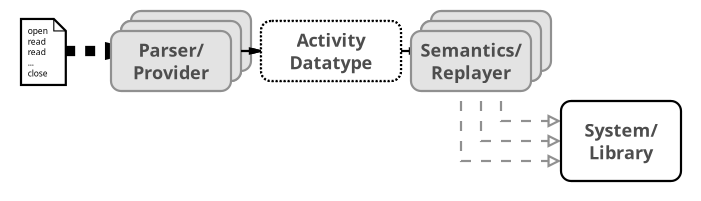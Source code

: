 <?xml version="1.0" encoding="UTF-8"?>
<dia:diagram xmlns:dia="http://www.lysator.liu.se/~alla/dia/">
  <dia:layer name="bg" visible="true">
    <dia:object type="Standard - Box" version="0" id="O0">
      <dia:attribute name="obj_pos">
        <dia:point val="-3,-72"/>
      </dia:attribute>
      <dia:attribute name="obj_bb">
        <dia:rectangle val="-3,-72;32,-62"/>
      </dia:attribute>
      <dia:attribute name="elem_corner">
        <dia:point val="-3,-72"/>
      </dia:attribute>
      <dia:attribute name="elem_width">
        <dia:real val="35"/>
      </dia:attribute>
      <dia:attribute name="elem_height">
        <dia:real val="10"/>
      </dia:attribute>
      <dia:attribute name="border_width">
        <dia:real val="0"/>
      </dia:attribute>
      <dia:attribute name="border_color">
        <dia:color val="#ffffff"/>
      </dia:attribute>
      <dia:attribute name="show_background">
        <dia:boolean val="true"/>
      </dia:attribute>
    </dia:object>
  </dia:layer>
  <dia:layer name="feign core" visible="true" active="true">
    <dia:object type="Standard - Line" version="0" id="O1">
      <dia:attribute name="obj_pos">
        <dia:point val="17,-69.5"/>
      </dia:attribute>
      <dia:attribute name="obj_bb">
        <dia:rectangle val="16.945,-69.695;18.227,-69.305"/>
      </dia:attribute>
      <dia:attribute name="conn_endpoints">
        <dia:point val="17,-69.5"/>
        <dia:point val="18,-69.5"/>
      </dia:attribute>
      <dia:attribute name="numcp">
        <dia:int val="1"/>
      </dia:attribute>
      <dia:attribute name="line_width">
        <dia:real val="0.11"/>
      </dia:attribute>
      <dia:attribute name="end_arrow">
        <dia:enum val="3"/>
      </dia:attribute>
      <dia:attribute name="end_arrow_length">
        <dia:real val="0.5"/>
      </dia:attribute>
      <dia:attribute name="end_arrow_width">
        <dia:real val="0.25"/>
      </dia:attribute>
    </dia:object>
    <dia:object type="Standard - PolyLine" version="0" id="O2">
      <dia:attribute name="obj_pos">
        <dia:point val="22,-68"/>
      </dia:attribute>
      <dia:attribute name="obj_bb">
        <dia:rectangle val="21.945,-68.055;25.123,-65.661"/>
      </dia:attribute>
      <dia:attribute name="poly_points">
        <dia:point val="22,-68"/>
        <dia:point val="22,-66"/>
        <dia:point val="25,-66"/>
      </dia:attribute>
      <dia:attribute name="line_color">
        <dia:color val="#909090"/>
      </dia:attribute>
      <dia:attribute name="line_width">
        <dia:real val="0.11"/>
      </dia:attribute>
      <dia:attribute name="line_style">
        <dia:enum val="1"/>
      </dia:attribute>
      <dia:attribute name="dashlength">
        <dia:real val="0.5"/>
      </dia:attribute>
      <dia:attribute name="end_arrow">
        <dia:enum val="12"/>
      </dia:attribute>
      <dia:attribute name="end_arrow_length">
        <dia:real val="0.5"/>
      </dia:attribute>
      <dia:attribute name="end_arrow_width">
        <dia:real val="0.5"/>
      </dia:attribute>
    </dia:object>
    <dia:object type="Standard - PolyLine" version="0" id="O3">
      <dia:attribute name="obj_pos">
        <dia:point val="21,-68"/>
      </dia:attribute>
      <dia:attribute name="obj_bb">
        <dia:rectangle val="20.945,-68.055;25.123,-64.661"/>
      </dia:attribute>
      <dia:attribute name="poly_points">
        <dia:point val="21,-68"/>
        <dia:point val="21,-65"/>
        <dia:point val="25,-65"/>
      </dia:attribute>
      <dia:attribute name="line_color">
        <dia:color val="#909090"/>
      </dia:attribute>
      <dia:attribute name="line_width">
        <dia:real val="0.11"/>
      </dia:attribute>
      <dia:attribute name="line_style">
        <dia:enum val="1"/>
      </dia:attribute>
      <dia:attribute name="dashlength">
        <dia:real val="0.5"/>
      </dia:attribute>
      <dia:attribute name="end_arrow">
        <dia:enum val="12"/>
      </dia:attribute>
      <dia:attribute name="end_arrow_length">
        <dia:real val="0.5"/>
      </dia:attribute>
      <dia:attribute name="end_arrow_width">
        <dia:real val="0.5"/>
      </dia:attribute>
      <dia:connections>
        <dia:connection handle="0" to="O5" connection="6"/>
        <dia:connection handle="2" to="O10" connection="3"/>
      </dia:connections>
    </dia:object>
    <dia:object type="Standard - PolyLine" version="0" id="O4">
      <dia:attribute name="obj_pos">
        <dia:point val="20,-68"/>
      </dia:attribute>
      <dia:attribute name="obj_bb">
        <dia:rectangle val="19.945,-68.055;25.123,-63.661"/>
      </dia:attribute>
      <dia:attribute name="poly_points">
        <dia:point val="20,-68"/>
        <dia:point val="20,-64"/>
        <dia:point val="25,-64"/>
      </dia:attribute>
      <dia:attribute name="line_color">
        <dia:color val="#909090"/>
      </dia:attribute>
      <dia:attribute name="line_width">
        <dia:real val="0.11"/>
      </dia:attribute>
      <dia:attribute name="line_style">
        <dia:enum val="1"/>
      </dia:attribute>
      <dia:attribute name="dashlength">
        <dia:real val="0.5"/>
      </dia:attribute>
      <dia:attribute name="end_arrow">
        <dia:enum val="12"/>
      </dia:attribute>
      <dia:attribute name="end_arrow_length">
        <dia:real val="0.5"/>
      </dia:attribute>
      <dia:attribute name="end_arrow_width">
        <dia:real val="0.5"/>
      </dia:attribute>
    </dia:object>
    <dia:object type="Standard - Box" version="0" id="O5">
      <dia:attribute name="obj_pos">
        <dia:point val="18,-71"/>
      </dia:attribute>
      <dia:attribute name="obj_bb">
        <dia:rectangle val="17.945,-71.055;24.055,-67.945"/>
      </dia:attribute>
      <dia:attribute name="elem_corner">
        <dia:point val="18,-71"/>
      </dia:attribute>
      <dia:attribute name="elem_width">
        <dia:real val="6"/>
      </dia:attribute>
      <dia:attribute name="elem_height">
        <dia:real val="3"/>
      </dia:attribute>
      <dia:attribute name="border_width">
        <dia:real val="0.11"/>
      </dia:attribute>
      <dia:attribute name="border_color">
        <dia:color val="#909090"/>
      </dia:attribute>
      <dia:attribute name="inner_color">
        <dia:color val="#e3e3e3"/>
      </dia:attribute>
      <dia:attribute name="show_background">
        <dia:boolean val="true"/>
      </dia:attribute>
      <dia:attribute name="corner_radius">
        <dia:real val="0.5"/>
      </dia:attribute>
    </dia:object>
    <dia:object type="Standard - Text" version="1" id="O6">
      <dia:attribute name="obj_pos">
        <dia:point val="21,-69.5"/>
      </dia:attribute>
      <dia:attribute name="obj_bb">
        <dia:rectangle val="18.2,-70.589;23.8,-68.411"/>
      </dia:attribute>
      <dia:attribute name="text">
        <dia:composite type="text">
          <dia:attribute name="string">
            <dia:string>#Semantics/
Replayer#</dia:string>
          </dia:attribute>
          <dia:attribute name="font">
            <dia:font family="sans" style="80" name="Helvetica-Bold"/>
          </dia:attribute>
          <dia:attribute name="height">
            <dia:real val="1.129"/>
          </dia:attribute>
          <dia:attribute name="pos">
            <dia:point val="21,-69.752"/>
          </dia:attribute>
          <dia:attribute name="color">
            <dia:color val="#4d4d4d"/>
          </dia:attribute>
          <dia:attribute name="alignment">
            <dia:enum val="1"/>
          </dia:attribute>
        </dia:composite>
      </dia:attribute>
      <dia:attribute name="valign">
        <dia:enum val="2"/>
      </dia:attribute>
      <dia:connections>
        <dia:connection handle="0" to="O5" connection="8"/>
      </dia:connections>
    </dia:object>
    <dia:object type="Standard - Line" version="0" id="O7">
      <dia:attribute name="obj_pos">
        <dia:point val="0.208,-69.5"/>
      </dia:attribute>
      <dia:attribute name="obj_bb">
        <dia:rectangle val="-0.047,-69.952;4.259,-69.048"/>
      </dia:attribute>
      <dia:attribute name="conn_endpoints">
        <dia:point val="0.208,-69.5"/>
        <dia:point val="3.208,-69.5"/>
      </dia:attribute>
      <dia:attribute name="numcp">
        <dia:int val="1"/>
      </dia:attribute>
      <dia:attribute name="line_width">
        <dia:real val="0.51"/>
      </dia:attribute>
      <dia:attribute name="line_style">
        <dia:enum val="1"/>
      </dia:attribute>
      <dia:attribute name="end_arrow">
        <dia:enum val="3"/>
      </dia:attribute>
      <dia:attribute name="end_arrow_length">
        <dia:real val="0.5"/>
      </dia:attribute>
      <dia:attribute name="end_arrow_width">
        <dia:real val="0.25"/>
      </dia:attribute>
      <dia:attribute name="dashlength">
        <dia:real val="0.5"/>
      </dia:attribute>
    </dia:object>
    <dia:group>
      <dia:object type="UML - Note" version="0" id="O8">
        <dia:attribute name="obj_pos">
          <dia:point val="-2,-71.103"/>
        </dia:attribute>
        <dia:attribute name="obj_bb">
          <dia:rectangle val="-2,-71.103;0.52,-67.803"/>
        </dia:attribute>
        <dia:attribute name="meta">
          <dia:composite type="dict"/>
        </dia:attribute>
        <dia:attribute name="elem_corner">
          <dia:point val="-2,-71.103"/>
        </dia:attribute>
        <dia:attribute name="elem_width">
          <dia:real val="2.52"/>
        </dia:attribute>
        <dia:attribute name="elem_height">
          <dia:real val="3.3"/>
        </dia:attribute>
        <dia:attribute name="line_width">
          <dia:real val="0.11"/>
        </dia:attribute>
        <dia:attribute name="line_colour">
          <dia:color val="#000000"/>
        </dia:attribute>
        <dia:attribute name="fill_colour">
          <dia:color val="#ffffff"/>
        </dia:attribute>
        <dia:attribute name="text">
          <dia:composite type="text">
            <dia:attribute name="string">
              <dia:string>#        

#</dia:string>
            </dia:attribute>
            <dia:attribute name="font">
              <dia:font family="sans" style="0" name="Helvetica"/>
            </dia:attribute>
            <dia:attribute name="height">
              <dia:real val="0.8"/>
            </dia:attribute>
            <dia:attribute name="pos">
              <dia:point val="-1.645,-69.853"/>
            </dia:attribute>
            <dia:attribute name="color">
              <dia:color val="#000000"/>
            </dia:attribute>
            <dia:attribute name="alignment">
              <dia:enum val="0"/>
            </dia:attribute>
          </dia:composite>
        </dia:attribute>
      </dia:object>
      <dia:object type="Standard - Text" version="1" id="O9">
        <dia:attribute name="obj_pos">
          <dia:point val="-1.665,-69.453"/>
        </dia:attribute>
        <dia:attribute name="obj_bb">
          <dia:rectangle val="-1.665,-70.757;-0.578,-68.148"/>
        </dia:attribute>
        <dia:attribute name="text">
          <dia:composite type="text">
            <dia:attribute name="string">
              <dia:string>#open
read
read
...
close#</dia:string>
            </dia:attribute>
            <dia:attribute name="font">
              <dia:font family="sans" style="0" name="Helvetica"/>
            </dia:attribute>
            <dia:attribute name="height">
              <dia:real val="0.529"/>
            </dia:attribute>
            <dia:attribute name="pos">
              <dia:point val="-1.665,-70.365"/>
            </dia:attribute>
            <dia:attribute name="color">
              <dia:color val="#000000"/>
            </dia:attribute>
            <dia:attribute name="alignment">
              <dia:enum val="0"/>
            </dia:attribute>
          </dia:composite>
        </dia:attribute>
        <dia:attribute name="valign">
          <dia:enum val="2"/>
        </dia:attribute>
      </dia:object>
    </dia:group>
    <dia:object type="Standard - Box" version="0" id="O10">
      <dia:attribute name="obj_pos">
        <dia:point val="25,-67"/>
      </dia:attribute>
      <dia:attribute name="obj_bb">
        <dia:rectangle val="24.945,-67.055;31.055,-62.945"/>
      </dia:attribute>
      <dia:attribute name="elem_corner">
        <dia:point val="25,-67"/>
      </dia:attribute>
      <dia:attribute name="elem_width">
        <dia:real val="6"/>
      </dia:attribute>
      <dia:attribute name="elem_height">
        <dia:real val="4"/>
      </dia:attribute>
      <dia:attribute name="border_width">
        <dia:real val="0.11"/>
      </dia:attribute>
      <dia:attribute name="show_background">
        <dia:boolean val="true"/>
      </dia:attribute>
      <dia:attribute name="corner_radius">
        <dia:real val="0.5"/>
      </dia:attribute>
    </dia:object>
    <dia:object type="Standard - Text" version="1" id="O11">
      <dia:attribute name="obj_pos">
        <dia:point val="28,-65"/>
      </dia:attribute>
      <dia:attribute name="obj_bb">
        <dia:rectangle val="25.955,-66.089;30.045,-63.911"/>
      </dia:attribute>
      <dia:attribute name="text">
        <dia:composite type="text">
          <dia:attribute name="string">
            <dia:string>#System/
Library#</dia:string>
          </dia:attribute>
          <dia:attribute name="font">
            <dia:font family="sans" style="80" name="Helvetica-Bold"/>
          </dia:attribute>
          <dia:attribute name="height">
            <dia:real val="1.129"/>
          </dia:attribute>
          <dia:attribute name="pos">
            <dia:point val="28,-65.252"/>
          </dia:attribute>
          <dia:attribute name="color">
            <dia:color val="#4d4d4d"/>
          </dia:attribute>
          <dia:attribute name="alignment">
            <dia:enum val="1"/>
          </dia:attribute>
        </dia:composite>
      </dia:attribute>
      <dia:attribute name="valign">
        <dia:enum val="2"/>
      </dia:attribute>
      <dia:connections>
        <dia:connection handle="0" to="O10" connection="8"/>
      </dia:connections>
    </dia:object>
    <dia:object type="Standard - Line" version="0" id="O12">
      <dia:attribute name="obj_pos">
        <dia:point val="9,-69.5"/>
      </dia:attribute>
      <dia:attribute name="obj_bb">
        <dia:rectangle val="8.945,-69.695;10.227,-69.305"/>
      </dia:attribute>
      <dia:attribute name="conn_endpoints">
        <dia:point val="9,-69.5"/>
        <dia:point val="10,-69.5"/>
      </dia:attribute>
      <dia:attribute name="numcp">
        <dia:int val="1"/>
      </dia:attribute>
      <dia:attribute name="line_width">
        <dia:real val="0.11"/>
      </dia:attribute>
      <dia:attribute name="end_arrow">
        <dia:enum val="3"/>
      </dia:attribute>
      <dia:attribute name="end_arrow_length">
        <dia:real val="0.5"/>
      </dia:attribute>
      <dia:attribute name="end_arrow_width">
        <dia:real val="0.25"/>
      </dia:attribute>
    </dia:object>
    <dia:group>
      <dia:object type="Standard - Box" version="0" id="O13">
        <dia:attribute name="obj_pos">
          <dia:point val="3,-71"/>
        </dia:attribute>
        <dia:attribute name="obj_bb">
          <dia:rectangle val="2.945,-71.055;9.055,-67.945"/>
        </dia:attribute>
        <dia:attribute name="elem_corner">
          <dia:point val="3,-71"/>
        </dia:attribute>
        <dia:attribute name="elem_width">
          <dia:real val="6"/>
        </dia:attribute>
        <dia:attribute name="elem_height">
          <dia:real val="3"/>
        </dia:attribute>
        <dia:attribute name="border_width">
          <dia:real val="0.11"/>
        </dia:attribute>
        <dia:attribute name="border_color">
          <dia:color val="#909090"/>
        </dia:attribute>
        <dia:attribute name="inner_color">
          <dia:color val="#e3e3e3"/>
        </dia:attribute>
        <dia:attribute name="show_background">
          <dia:boolean val="true"/>
        </dia:attribute>
        <dia:attribute name="corner_radius">
          <dia:real val="0.5"/>
        </dia:attribute>
      </dia:object>
      <dia:object type="Standard - Text" version="1" id="O14">
        <dia:attribute name="obj_pos">
          <dia:point val="6,-69.5"/>
        </dia:attribute>
        <dia:attribute name="obj_bb">
          <dia:rectangle val="3.836,-70.589;8.164,-68.411"/>
        </dia:attribute>
        <dia:attribute name="text">
          <dia:composite type="text">
            <dia:attribute name="string">
              <dia:string>#Parser/
Provider#</dia:string>
            </dia:attribute>
            <dia:attribute name="font">
              <dia:font family="sans" style="80" name="Helvetica-Bold"/>
            </dia:attribute>
            <dia:attribute name="height">
              <dia:real val="1.129"/>
            </dia:attribute>
            <dia:attribute name="pos">
              <dia:point val="6,-69.752"/>
            </dia:attribute>
            <dia:attribute name="color">
              <dia:color val="#4d4d4d"/>
            </dia:attribute>
            <dia:attribute name="alignment">
              <dia:enum val="1"/>
            </dia:attribute>
          </dia:composite>
        </dia:attribute>
        <dia:attribute name="valign">
          <dia:enum val="2"/>
        </dia:attribute>
        <dia:connections>
          <dia:connection handle="0" to="O13" connection="8"/>
        </dia:connections>
      </dia:object>
    </dia:group>
    <dia:group>
      <dia:object type="Standard - Box" version="0" id="O15">
        <dia:attribute name="obj_pos">
          <dia:point val="10,-71"/>
        </dia:attribute>
        <dia:attribute name="obj_bb">
          <dia:rectangle val="9.945,-71.055;17.055,-67.945"/>
        </dia:attribute>
        <dia:attribute name="elem_corner">
          <dia:point val="10,-71"/>
        </dia:attribute>
        <dia:attribute name="elem_width">
          <dia:real val="7"/>
        </dia:attribute>
        <dia:attribute name="elem_height">
          <dia:real val="3"/>
        </dia:attribute>
        <dia:attribute name="border_width">
          <dia:real val="0.11"/>
        </dia:attribute>
        <dia:attribute name="show_background">
          <dia:boolean val="true"/>
        </dia:attribute>
        <dia:attribute name="line_style">
          <dia:enum val="4"/>
        </dia:attribute>
        <dia:attribute name="corner_radius">
          <dia:real val="0.5"/>
        </dia:attribute>
      </dia:object>
      <dia:object type="Standard - Text" version="1" id="O16">
        <dia:attribute name="obj_pos">
          <dia:point val="13.5,-69.5"/>
        </dia:attribute>
        <dia:attribute name="obj_bb">
          <dia:rectangle val="11.16,-70.589;15.84,-68.411"/>
        </dia:attribute>
        <dia:attribute name="text">
          <dia:composite type="text">
            <dia:attribute name="string">
              <dia:string>#Activity
Datatype#</dia:string>
            </dia:attribute>
            <dia:attribute name="font">
              <dia:font family="sans" style="80" name="Helvetica-Bold"/>
            </dia:attribute>
            <dia:attribute name="height">
              <dia:real val="1.129"/>
            </dia:attribute>
            <dia:attribute name="pos">
              <dia:point val="13.5,-69.752"/>
            </dia:attribute>
            <dia:attribute name="color">
              <dia:color val="#4d4d4d"/>
            </dia:attribute>
            <dia:attribute name="alignment">
              <dia:enum val="1"/>
            </dia:attribute>
          </dia:composite>
        </dia:attribute>
        <dia:attribute name="valign">
          <dia:enum val="2"/>
        </dia:attribute>
        <dia:connections>
          <dia:connection handle="0" to="O15" connection="8"/>
        </dia:connections>
      </dia:object>
    </dia:group>
  </dia:layer>
  <dia:layer name="more" visible="true">
    <dia:object type="Standard - Box" version="0" id="O17">
      <dia:attribute name="obj_pos">
        <dia:point val="18.5,-71.5"/>
      </dia:attribute>
      <dia:attribute name="obj_bb">
        <dia:rectangle val="18.445,-71.555;24.555,-68.445"/>
      </dia:attribute>
      <dia:attribute name="elem_corner">
        <dia:point val="18.5,-71.5"/>
      </dia:attribute>
      <dia:attribute name="elem_width">
        <dia:real val="6"/>
      </dia:attribute>
      <dia:attribute name="elem_height">
        <dia:real val="3"/>
      </dia:attribute>
      <dia:attribute name="border_width">
        <dia:real val="0.11"/>
      </dia:attribute>
      <dia:attribute name="border_color">
        <dia:color val="#909090"/>
      </dia:attribute>
      <dia:attribute name="inner_color">
        <dia:color val="#e3e3e3"/>
      </dia:attribute>
      <dia:attribute name="show_background">
        <dia:boolean val="true"/>
      </dia:attribute>
      <dia:attribute name="corner_radius">
        <dia:real val="0.5"/>
      </dia:attribute>
    </dia:object>
    <dia:group>
      <dia:object type="Standard - Box" version="0" id="O18">
        <dia:attribute name="obj_pos">
          <dia:point val="3.5,-71.5"/>
        </dia:attribute>
        <dia:attribute name="obj_bb">
          <dia:rectangle val="3.445,-71.555;9.555,-68.445"/>
        </dia:attribute>
        <dia:attribute name="elem_corner">
          <dia:point val="3.5,-71.5"/>
        </dia:attribute>
        <dia:attribute name="elem_width">
          <dia:real val="6"/>
        </dia:attribute>
        <dia:attribute name="elem_height">
          <dia:real val="3"/>
        </dia:attribute>
        <dia:attribute name="border_width">
          <dia:real val="0.11"/>
        </dia:attribute>
        <dia:attribute name="border_color">
          <dia:color val="#909090"/>
        </dia:attribute>
        <dia:attribute name="inner_color">
          <dia:color val="#e3e3e3"/>
        </dia:attribute>
        <dia:attribute name="show_background">
          <dia:boolean val="true"/>
        </dia:attribute>
        <dia:attribute name="corner_radius">
          <dia:real val="0.5"/>
        </dia:attribute>
      </dia:object>
      <dia:object type="Standard - Text" version="1" id="O19">
        <dia:attribute name="obj_pos">
          <dia:point val="6.5,-70"/>
        </dia:attribute>
        <dia:attribute name="obj_bb">
          <dia:rectangle val="4.336,-71.089;8.664,-68.911"/>
        </dia:attribute>
        <dia:attribute name="text">
          <dia:composite type="text">
            <dia:attribute name="string">
              <dia:string>#Parser/
Provider#</dia:string>
            </dia:attribute>
            <dia:attribute name="font">
              <dia:font family="sans" style="80" name="Helvetica-Bold"/>
            </dia:attribute>
            <dia:attribute name="height">
              <dia:real val="1.129"/>
            </dia:attribute>
            <dia:attribute name="pos">
              <dia:point val="6.5,-70.252"/>
            </dia:attribute>
            <dia:attribute name="color">
              <dia:color val="#4d4d4d"/>
            </dia:attribute>
            <dia:attribute name="alignment">
              <dia:enum val="1"/>
            </dia:attribute>
          </dia:composite>
        </dia:attribute>
        <dia:attribute name="valign">
          <dia:enum val="2"/>
        </dia:attribute>
        <dia:connections>
          <dia:connection handle="0" to="O18" connection="8"/>
        </dia:connections>
      </dia:object>
    </dia:group>
    <dia:group>
      <dia:object type="Standard - Box" version="0" id="O20">
        <dia:attribute name="obj_pos">
          <dia:point val="3,-71"/>
        </dia:attribute>
        <dia:attribute name="obj_bb">
          <dia:rectangle val="2.945,-71.055;9.055,-67.945"/>
        </dia:attribute>
        <dia:attribute name="elem_corner">
          <dia:point val="3,-71"/>
        </dia:attribute>
        <dia:attribute name="elem_width">
          <dia:real val="6"/>
        </dia:attribute>
        <dia:attribute name="elem_height">
          <dia:real val="3"/>
        </dia:attribute>
        <dia:attribute name="border_width">
          <dia:real val="0.11"/>
        </dia:attribute>
        <dia:attribute name="border_color">
          <dia:color val="#909090"/>
        </dia:attribute>
        <dia:attribute name="inner_color">
          <dia:color val="#e3e3e3"/>
        </dia:attribute>
        <dia:attribute name="show_background">
          <dia:boolean val="true"/>
        </dia:attribute>
        <dia:attribute name="corner_radius">
          <dia:real val="0.5"/>
        </dia:attribute>
      </dia:object>
      <dia:object type="Standard - Text" version="1" id="O21">
        <dia:attribute name="obj_pos">
          <dia:point val="6,-69.5"/>
        </dia:attribute>
        <dia:attribute name="obj_bb">
          <dia:rectangle val="3.836,-70.589;8.164,-68.411"/>
        </dia:attribute>
        <dia:attribute name="text">
          <dia:composite type="text">
            <dia:attribute name="string">
              <dia:string>#Parser/
Provider#</dia:string>
            </dia:attribute>
            <dia:attribute name="font">
              <dia:font family="sans" style="80" name="Helvetica-Bold"/>
            </dia:attribute>
            <dia:attribute name="height">
              <dia:real val="1.129"/>
            </dia:attribute>
            <dia:attribute name="pos">
              <dia:point val="6,-69.752"/>
            </dia:attribute>
            <dia:attribute name="color">
              <dia:color val="#4d4d4d"/>
            </dia:attribute>
            <dia:attribute name="alignment">
              <dia:enum val="1"/>
            </dia:attribute>
          </dia:composite>
        </dia:attribute>
        <dia:attribute name="valign">
          <dia:enum val="2"/>
        </dia:attribute>
        <dia:connections>
          <dia:connection handle="0" to="O20" connection="8"/>
        </dia:connections>
      </dia:object>
    </dia:group>
    <dia:group>
      <dia:object type="Standard - Box" version="0" id="O22">
        <dia:attribute name="obj_pos">
          <dia:point val="2.5,-70.5"/>
        </dia:attribute>
        <dia:attribute name="obj_bb">
          <dia:rectangle val="2.445,-70.555;8.555,-67.445"/>
        </dia:attribute>
        <dia:attribute name="elem_corner">
          <dia:point val="2.5,-70.5"/>
        </dia:attribute>
        <dia:attribute name="elem_width">
          <dia:real val="6"/>
        </dia:attribute>
        <dia:attribute name="elem_height">
          <dia:real val="3"/>
        </dia:attribute>
        <dia:attribute name="border_width">
          <dia:real val="0.11"/>
        </dia:attribute>
        <dia:attribute name="border_color">
          <dia:color val="#909090"/>
        </dia:attribute>
        <dia:attribute name="inner_color">
          <dia:color val="#e3e3e3"/>
        </dia:attribute>
        <dia:attribute name="show_background">
          <dia:boolean val="true"/>
        </dia:attribute>
        <dia:attribute name="corner_radius">
          <dia:real val="0.5"/>
        </dia:attribute>
      </dia:object>
      <dia:object type="Standard - Text" version="1" id="O23">
        <dia:attribute name="obj_pos">
          <dia:point val="5.5,-69"/>
        </dia:attribute>
        <dia:attribute name="obj_bb">
          <dia:rectangle val="3.336,-70.089;7.664,-67.911"/>
        </dia:attribute>
        <dia:attribute name="text">
          <dia:composite type="text">
            <dia:attribute name="string">
              <dia:string>#Parser/
Provider#</dia:string>
            </dia:attribute>
            <dia:attribute name="font">
              <dia:font family="sans" style="80" name="Helvetica-Bold"/>
            </dia:attribute>
            <dia:attribute name="height">
              <dia:real val="1.129"/>
            </dia:attribute>
            <dia:attribute name="pos">
              <dia:point val="5.5,-69.252"/>
            </dia:attribute>
            <dia:attribute name="color">
              <dia:color val="#4d4d4d"/>
            </dia:attribute>
            <dia:attribute name="alignment">
              <dia:enum val="1"/>
            </dia:attribute>
          </dia:composite>
        </dia:attribute>
        <dia:attribute name="valign">
          <dia:enum val="2"/>
        </dia:attribute>
        <dia:connections>
          <dia:connection handle="0" to="O22" connection="8"/>
        </dia:connections>
      </dia:object>
    </dia:group>
    <dia:object type="Standard - Box" version="0" id="O24">
      <dia:attribute name="obj_pos">
        <dia:point val="18,-71"/>
      </dia:attribute>
      <dia:attribute name="obj_bb">
        <dia:rectangle val="17.945,-71.055;24.055,-67.945"/>
      </dia:attribute>
      <dia:attribute name="elem_corner">
        <dia:point val="18,-71"/>
      </dia:attribute>
      <dia:attribute name="elem_width">
        <dia:real val="6"/>
      </dia:attribute>
      <dia:attribute name="elem_height">
        <dia:real val="3"/>
      </dia:attribute>
      <dia:attribute name="border_width">
        <dia:real val="0.11"/>
      </dia:attribute>
      <dia:attribute name="border_color">
        <dia:color val="#909090"/>
      </dia:attribute>
      <dia:attribute name="inner_color">
        <dia:color val="#e3e3e3"/>
      </dia:attribute>
      <dia:attribute name="show_background">
        <dia:boolean val="true"/>
      </dia:attribute>
      <dia:attribute name="corner_radius">
        <dia:real val="0.5"/>
      </dia:attribute>
    </dia:object>
    <dia:object type="Standard - Box" version="0" id="O25">
      <dia:attribute name="obj_pos">
        <dia:point val="17.5,-70.5"/>
      </dia:attribute>
      <dia:attribute name="obj_bb">
        <dia:rectangle val="17.445,-70.555;23.555,-67.445"/>
      </dia:attribute>
      <dia:attribute name="elem_corner">
        <dia:point val="17.5,-70.5"/>
      </dia:attribute>
      <dia:attribute name="elem_width">
        <dia:real val="6"/>
      </dia:attribute>
      <dia:attribute name="elem_height">
        <dia:real val="3"/>
      </dia:attribute>
      <dia:attribute name="border_width">
        <dia:real val="0.11"/>
      </dia:attribute>
      <dia:attribute name="border_color">
        <dia:color val="#909090"/>
      </dia:attribute>
      <dia:attribute name="inner_color">
        <dia:color val="#e3e3e3"/>
      </dia:attribute>
      <dia:attribute name="show_background">
        <dia:boolean val="true"/>
      </dia:attribute>
      <dia:attribute name="corner_radius">
        <dia:real val="0.5"/>
      </dia:attribute>
    </dia:object>
    <dia:object type="Standard - Text" version="1" id="O26">
      <dia:attribute name="obj_pos">
        <dia:point val="20.5,-69"/>
      </dia:attribute>
      <dia:attribute name="obj_bb">
        <dia:rectangle val="17.7,-70.089;23.3,-67.911"/>
      </dia:attribute>
      <dia:attribute name="text">
        <dia:composite type="text">
          <dia:attribute name="string">
            <dia:string>#Semantics/
Replayer#</dia:string>
          </dia:attribute>
          <dia:attribute name="font">
            <dia:font family="sans" style="80" name="Helvetica-Bold"/>
          </dia:attribute>
          <dia:attribute name="height">
            <dia:real val="1.129"/>
          </dia:attribute>
          <dia:attribute name="pos">
            <dia:point val="20.5,-69.252"/>
          </dia:attribute>
          <dia:attribute name="color">
            <dia:color val="#4d4d4d"/>
          </dia:attribute>
          <dia:attribute name="alignment">
            <dia:enum val="1"/>
          </dia:attribute>
        </dia:composite>
      </dia:attribute>
      <dia:attribute name="valign">
        <dia:enum val="2"/>
      </dia:attribute>
      <dia:connections>
        <dia:connection handle="0" to="O25" connection="8"/>
      </dia:connections>
    </dia:object>
    <dia:object type="Standard - Line" version="0" id="O27">
      <dia:attribute name="obj_pos">
        <dia:point val="9,-69.5"/>
      </dia:attribute>
      <dia:attribute name="obj_bb">
        <dia:rectangle val="8.945,-69.695;10.227,-69.305"/>
      </dia:attribute>
      <dia:attribute name="conn_endpoints">
        <dia:point val="9,-69.5"/>
        <dia:point val="10,-69.5"/>
      </dia:attribute>
      <dia:attribute name="numcp">
        <dia:int val="1"/>
      </dia:attribute>
      <dia:attribute name="line_width">
        <dia:real val="0.11"/>
      </dia:attribute>
      <dia:attribute name="end_arrow">
        <dia:enum val="3"/>
      </dia:attribute>
      <dia:attribute name="end_arrow_length">
        <dia:real val="0.5"/>
      </dia:attribute>
      <dia:attribute name="end_arrow_width">
        <dia:real val="0.25"/>
      </dia:attribute>
      <dia:connections>
        <dia:connection handle="0" to="O20" connection="4"/>
      </dia:connections>
    </dia:object>
    <dia:group>
      <dia:object type="Standard - Box" version="0" id="O28">
        <dia:attribute name="obj_pos">
          <dia:point val="10,-71"/>
        </dia:attribute>
        <dia:attribute name="obj_bb">
          <dia:rectangle val="9.945,-71.055;17.055,-67.945"/>
        </dia:attribute>
        <dia:attribute name="elem_corner">
          <dia:point val="10,-71"/>
        </dia:attribute>
        <dia:attribute name="elem_width">
          <dia:real val="7"/>
        </dia:attribute>
        <dia:attribute name="elem_height">
          <dia:real val="3"/>
        </dia:attribute>
        <dia:attribute name="border_width">
          <dia:real val="0.11"/>
        </dia:attribute>
        <dia:attribute name="show_background">
          <dia:boolean val="true"/>
        </dia:attribute>
        <dia:attribute name="line_style">
          <dia:enum val="4"/>
        </dia:attribute>
        <dia:attribute name="corner_radius">
          <dia:real val="0.5"/>
        </dia:attribute>
      </dia:object>
      <dia:object type="Standard - Text" version="1" id="O29">
        <dia:attribute name="obj_pos">
          <dia:point val="13.5,-69.5"/>
        </dia:attribute>
        <dia:attribute name="obj_bb">
          <dia:rectangle val="11.16,-70.589;15.84,-68.411"/>
        </dia:attribute>
        <dia:attribute name="text">
          <dia:composite type="text">
            <dia:attribute name="string">
              <dia:string>#Activity
Datatype#</dia:string>
            </dia:attribute>
            <dia:attribute name="font">
              <dia:font family="sans" style="80" name="Helvetica-Bold"/>
            </dia:attribute>
            <dia:attribute name="height">
              <dia:real val="1.129"/>
            </dia:attribute>
            <dia:attribute name="pos">
              <dia:point val="13.5,-69.752"/>
            </dia:attribute>
            <dia:attribute name="color">
              <dia:color val="#4d4d4d"/>
            </dia:attribute>
            <dia:attribute name="alignment">
              <dia:enum val="1"/>
            </dia:attribute>
          </dia:composite>
        </dia:attribute>
        <dia:attribute name="valign">
          <dia:enum val="2"/>
        </dia:attribute>
        <dia:connections>
          <dia:connection handle="0" to="O28" connection="8"/>
        </dia:connections>
      </dia:object>
    </dia:group>
  </dia:layer>
  <dia:layer name="modifiers" visible="false">
    <dia:object type="Standard - Box" version="0" id="O30">
      <dia:attribute name="obj_pos">
        <dia:point val="10.5,-67.5"/>
      </dia:attribute>
      <dia:attribute name="obj_bb">
        <dia:rectangle val="10.445,-67.555;17.555,-64.445"/>
      </dia:attribute>
      <dia:attribute name="elem_corner">
        <dia:point val="10.5,-67.5"/>
      </dia:attribute>
      <dia:attribute name="elem_width">
        <dia:real val="7"/>
      </dia:attribute>
      <dia:attribute name="elem_height">
        <dia:real val="3"/>
      </dia:attribute>
      <dia:attribute name="border_width">
        <dia:real val="0.11"/>
      </dia:attribute>
      <dia:attribute name="border_color">
        <dia:color val="#909090"/>
      </dia:attribute>
      <dia:attribute name="inner_color">
        <dia:color val="#e3e3e3"/>
      </dia:attribute>
      <dia:attribute name="show_background">
        <dia:boolean val="true"/>
      </dia:attribute>
      <dia:attribute name="corner_radius">
        <dia:real val="0.5"/>
      </dia:attribute>
      <dia:attribute name="aspect">
        <dia:enum val="1"/>
      </dia:attribute>
    </dia:object>
    <dia:object type="Standard - Line" version="0" id="O31">
      <dia:attribute name="obj_pos">
        <dia:point val="14,-67"/>
      </dia:attribute>
      <dia:attribute name="obj_bb">
        <dia:rectangle val="13.805,-68.227;14.195,-66.945"/>
      </dia:attribute>
      <dia:attribute name="conn_endpoints">
        <dia:point val="14,-67"/>
        <dia:point val="14,-68"/>
      </dia:attribute>
      <dia:attribute name="numcp">
        <dia:int val="1"/>
      </dia:attribute>
      <dia:attribute name="line_width">
        <dia:real val="0.11"/>
      </dia:attribute>
      <dia:attribute name="end_arrow">
        <dia:enum val="3"/>
      </dia:attribute>
      <dia:attribute name="end_arrow_length">
        <dia:real val="0.5"/>
      </dia:attribute>
      <dia:attribute name="end_arrow_width">
        <dia:real val="0.25"/>
      </dia:attribute>
    </dia:object>
    <dia:object type="Standard - Line" version="0" id="O32">
      <dia:attribute name="obj_pos">
        <dia:point val="13,-68"/>
      </dia:attribute>
      <dia:attribute name="obj_bb">
        <dia:rectangle val="12.805,-68.055;13.195,-66.773"/>
      </dia:attribute>
      <dia:attribute name="conn_endpoints">
        <dia:point val="13,-68"/>
        <dia:point val="13,-67"/>
      </dia:attribute>
      <dia:attribute name="numcp">
        <dia:int val="1"/>
      </dia:attribute>
      <dia:attribute name="line_width">
        <dia:real val="0.11"/>
      </dia:attribute>
      <dia:attribute name="end_arrow">
        <dia:enum val="3"/>
      </dia:attribute>
      <dia:attribute name="end_arrow_length">
        <dia:real val="0.5"/>
      </dia:attribute>
      <dia:attribute name="end_arrow_width">
        <dia:real val="0.25"/>
      </dia:attribute>
    </dia:object>
    <dia:object type="Standard - Box" version="0" id="O33">
      <dia:attribute name="obj_pos">
        <dia:point val="10,-67"/>
      </dia:attribute>
      <dia:attribute name="obj_bb">
        <dia:rectangle val="9.945,-67.055;17.055,-63.945"/>
      </dia:attribute>
      <dia:attribute name="elem_corner">
        <dia:point val="10,-67"/>
      </dia:attribute>
      <dia:attribute name="elem_width">
        <dia:real val="7"/>
      </dia:attribute>
      <dia:attribute name="elem_height">
        <dia:real val="3"/>
      </dia:attribute>
      <dia:attribute name="border_width">
        <dia:real val="0.11"/>
      </dia:attribute>
      <dia:attribute name="border_color">
        <dia:color val="#909090"/>
      </dia:attribute>
      <dia:attribute name="inner_color">
        <dia:color val="#e3e3e3"/>
      </dia:attribute>
      <dia:attribute name="show_background">
        <dia:boolean val="true"/>
      </dia:attribute>
      <dia:attribute name="corner_radius">
        <dia:real val="0.5"/>
      </dia:attribute>
      <dia:attribute name="aspect">
        <dia:enum val="1"/>
      </dia:attribute>
    </dia:object>
    <dia:object type="Standard - Text" version="1" id="O34">
      <dia:attribute name="obj_pos">
        <dia:point val="13.5,-65.5"/>
      </dia:attribute>
      <dia:attribute name="obj_bb">
        <dia:rectangle val="11.131,-66.025;15.869,-64.975"/>
      </dia:attribute>
      <dia:attribute name="text">
        <dia:composite type="text">
          <dia:attribute name="string">
            <dia:string>#Modifiers#</dia:string>
          </dia:attribute>
          <dia:attribute name="font">
            <dia:font family="sans" style="80" name="Helvetica-Bold"/>
          </dia:attribute>
          <dia:attribute name="height">
            <dia:real val="1.129"/>
          </dia:attribute>
          <dia:attribute name="pos">
            <dia:point val="13.5,-65.188"/>
          </dia:attribute>
          <dia:attribute name="color">
            <dia:color val="#4d4d4d"/>
          </dia:attribute>
          <dia:attribute name="alignment">
            <dia:enum val="1"/>
          </dia:attribute>
        </dia:composite>
      </dia:attribute>
      <dia:attribute name="valign">
        <dia:enum val="2"/>
      </dia:attribute>
      <dia:connections>
        <dia:connection handle="0" to="O33" connection="8"/>
      </dia:connections>
    </dia:object>
  </dia:layer>
</dia:diagram>

